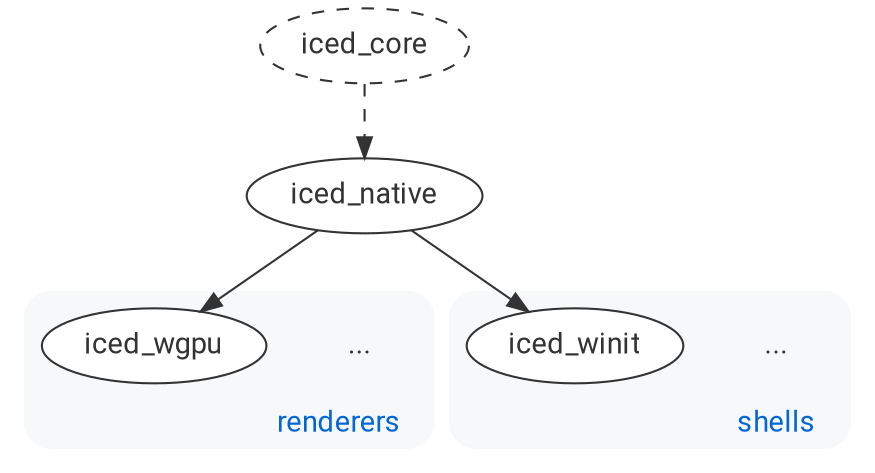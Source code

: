 digraph G {
  fontname = "Roboto";
  newrank=true;
  node[fontname = "Roboto", style="filled", fontcolor="#333333", fillcolor=white, color="#333333"];
  edge[color="#333333"];

  subgraph cluster_1 {
    label = "renderers  ";
    labelloc = "b";
    labeljust = "r";
    fontcolor = "#0366d6";
    color="#f6f8fa";
    bgcolor="#f6f8fa";
    style=rounded;

    etc_1 [label="...", style=solid, shape=none];
    iced_wgpu;
  }

  subgraph cluster_2 {
    label = "shells  ";
    labelloc = "b";
    labeljust = "r";
    fontcolor = "#0366d6";
    color="#f6f8fa";
    bgcolor="#f6f8fa";
    style=rounded;

    etc_2 [label="...", style=solid, shape=none];
    iced_winit;
  }


  { rank = same; iced_wgpu iced_winit etc_1 etc_2 }

  iced_core -> iced_native [style=dashed];
  iced_native -> iced_wgpu;
  iced_native -> iced_winit;

  iced_core [style=dashed];
}
